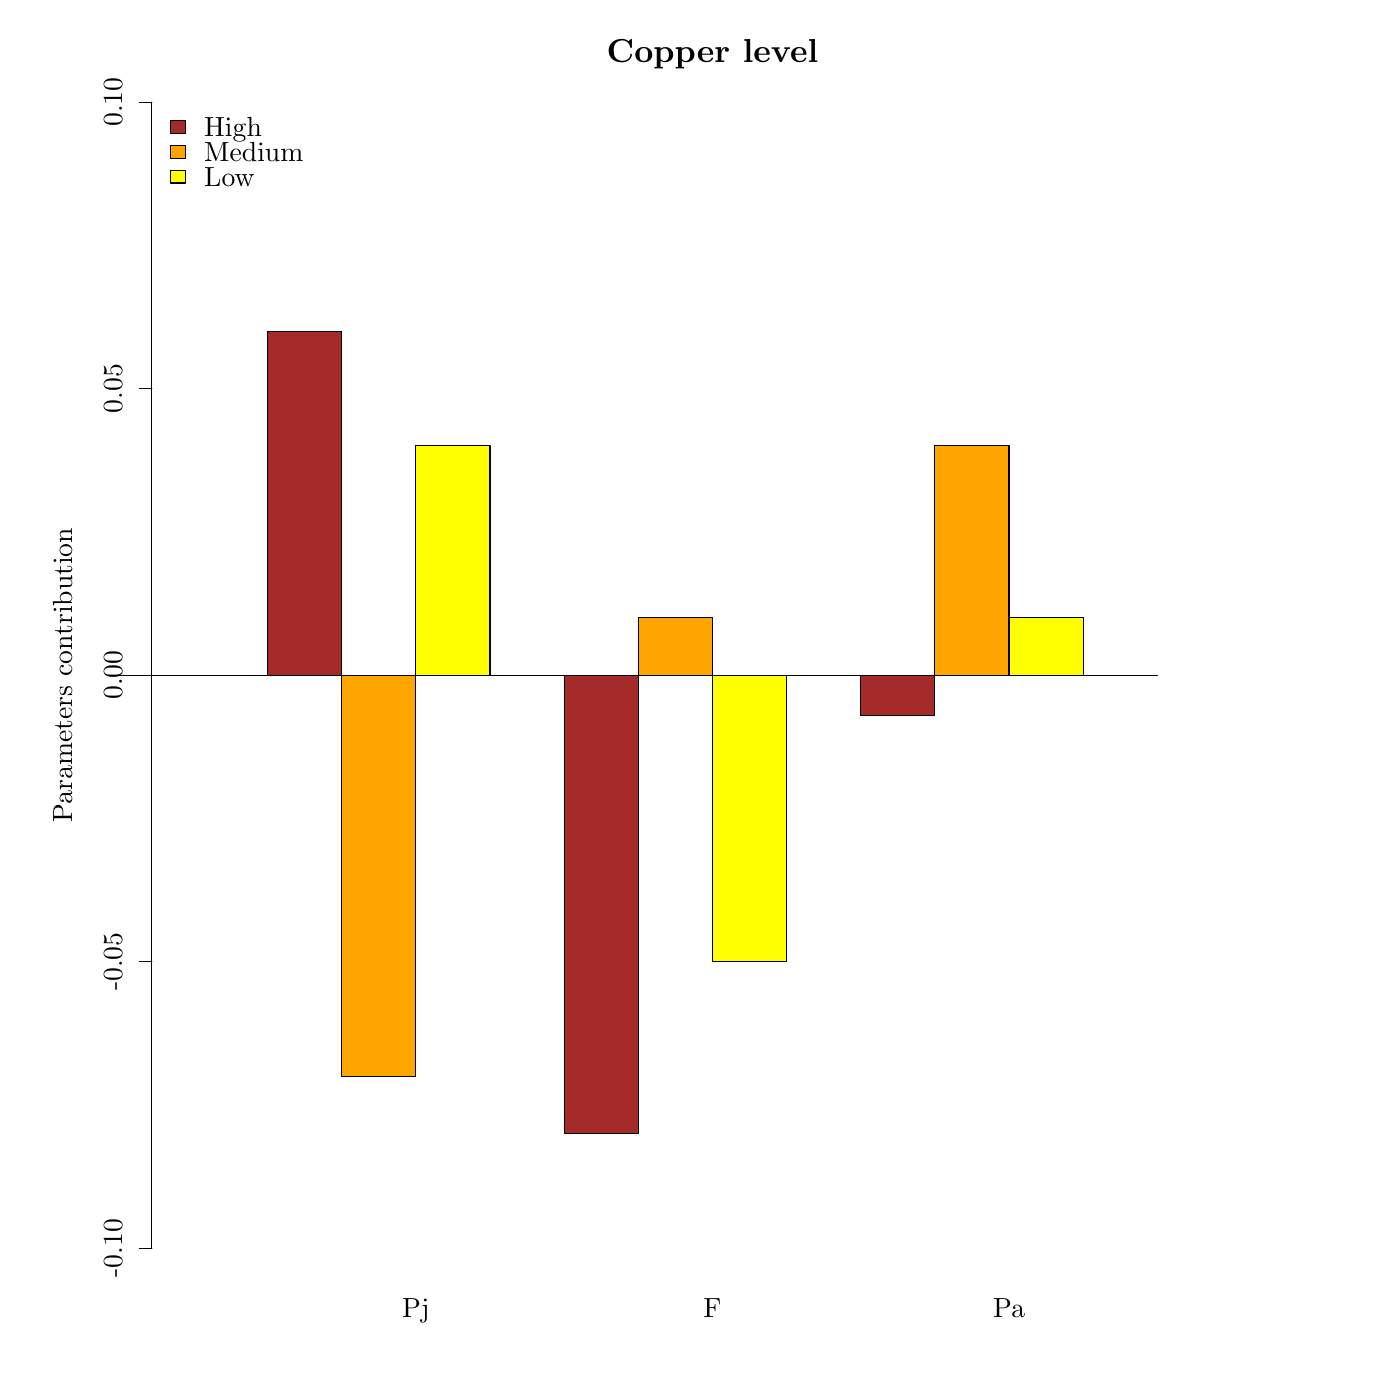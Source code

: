 % Created by tikzDevice version 0.10.1 on 2016-04-05 18:19:50
% !TEX encoding = UTF-8 Unicode
\documentclass{article}
\nonstopmode

\usepackage{tikz}

\usepackage[active,tightpage,psfixbb]{preview}

\PreviewEnvironment{pgfpicture}

\setlength\PreviewBorder{0pt}

\newcommand{\SweaveOpts}[1]{}  % do not interfere with LaTeX
\newcommand{\SweaveInput}[1]{} % because they are not real TeX commands
\newcommand{\Sexpr}[1]{}       % will only be parsed by R


\usepackage[utf8]{inputenc}
\usepackage{amsmath}
\usepackage{graphicx}
%\usepackage{bbold}
\usepackage{tikz}
%\usepackage{silence}
\usepackage{mdframed}
%\WarningFilter{mdframed}{You got a bad break}
\usepackage[colorinlistoftodos]{todonotes}
%\usepackage{listings}
\usepackage{listingsutf8}
\usepackage{color}
\colorlet{exampcol}{blue!10}
\usepackage{multicol}
\usepackage[answerdelayed]{exercise}
\usepackage{booktabs}
\usepackage{caption}

\title{BIO311: Population Ecology\\ \textit{Prac 9: Population Matrices \& LTRE}}

\setcounter{tocdepth}{1} % Determines the depth of the table of contents;; 0:chapters, 1: chapters and sections, 2: chapters,sections and subsections

%\renewcommand{\theExercise}{\thechapter.\arabic{Exercise}}%


\begin{document}

\begin{tikzpicture}[x=1pt,y=1pt]
\definecolor{fillColor}{RGB}{255,255,255}
\path[use as bounding box,fill=fillColor,fill opacity=0.00] (0,0) rectangle (505.89,505.89);
\begin{scope}
\path[clip] (  0.00,  0.00) rectangle (505.89,505.89);
\definecolor{drawColor}{RGB}{0,0,0}
\definecolor{fillColor}{RGB}{165,42,42}

\path[draw=drawColor,line width= 0.4pt,line join=round,line cap=round,fill=fillColor] ( 96.70,261.94) rectangle (123.49,386.17);
\definecolor{fillColor}{RGB}{255,165,0}

\path[draw=drawColor,line width= 0.4pt,line join=round,line cap=round,fill=fillColor] (123.49,261.94) rectangle (150.28,117.01);
\definecolor{fillColor}{RGB}{255,255,0}

\path[draw=drawColor,line width= 0.4pt,line join=round,line cap=round,fill=fillColor] (150.28,261.94) rectangle (177.07,344.76);
\definecolor{fillColor}{RGB}{165,42,42}

\path[draw=drawColor,line width= 0.4pt,line join=round,line cap=round,fill=fillColor] (203.86,261.94) rectangle (230.65, 96.31);
\definecolor{fillColor}{RGB}{255,165,0}

\path[draw=drawColor,line width= 0.4pt,line join=round,line cap=round,fill=fillColor] (230.65,261.94) rectangle (257.44,282.65);
\definecolor{fillColor}{RGB}{255,255,0}

\path[draw=drawColor,line width= 0.4pt,line join=round,line cap=round,fill=fillColor] (257.44,261.94) rectangle (284.24,158.42);
\definecolor{fillColor}{RGB}{165,42,42}

\path[draw=drawColor,line width= 0.4pt,line join=round,line cap=round,fill=fillColor] (311.03,261.94) rectangle (337.82,247.45);
\definecolor{fillColor}{RGB}{255,165,0}

\path[draw=drawColor,line width= 0.4pt,line join=round,line cap=round,fill=fillColor] (337.82,261.94) rectangle (364.61,344.76);
\definecolor{fillColor}{RGB}{255,255,0}

\path[draw=drawColor,line width= 0.4pt,line join=round,line cap=round,fill=fillColor] (364.61,261.94) rectangle (391.40,282.65);

\node[text=drawColor,anchor=base,inner sep=0pt, outer sep=0pt, scale=  1.20] at (257.44,483.30) {\bfseries Copper level};

\node[text=drawColor,rotate= 90.00,anchor=base,inner sep=0pt, outer sep=0pt, scale=  1.00] at ( 26.10,261.94) {Parameters contribution};
\end{scope}
\begin{scope}
\path[clip] (  0.00,  0.00) rectangle (505.89,505.89);
\definecolor{drawColor}{RGB}{0,0,0}

\path[draw=drawColor,line width= 0.4pt,line join=round,line cap=round] ( 54.90, 54.90) -- ( 54.90,468.99);

\path[draw=drawColor,line width= 0.4pt,line join=round,line cap=round] ( 54.90, 54.90) -- ( 50.40, 54.90);

\path[draw=drawColor,line width= 0.4pt,line join=round,line cap=round] ( 54.90,158.42) -- ( 50.40,158.42);

\path[draw=drawColor,line width= 0.4pt,line join=round,line cap=round] ( 54.90,261.94) -- ( 50.40,261.94);

\path[draw=drawColor,line width= 0.4pt,line join=round,line cap=round] ( 54.90,365.47) -- ( 50.40,365.47);

\path[draw=drawColor,line width= 0.4pt,line join=round,line cap=round] ( 54.90,468.99) -- ( 50.40,468.99);

\node[text=drawColor,rotate= 90.00,anchor=base,inner sep=0pt, outer sep=0pt, scale=  1.00] at ( 44.10, 54.90) {-0.10};

\node[text=drawColor,rotate= 90.00,anchor=base,inner sep=0pt, outer sep=0pt, scale=  1.00] at ( 44.10,158.42) {-0.05};

\node[text=drawColor,rotate= 90.00,anchor=base,inner sep=0pt, outer sep=0pt, scale=  1.00] at ( 44.10,261.94) {0.00};

\node[text=drawColor,rotate= 90.00,anchor=base,inner sep=0pt, outer sep=0pt, scale=  1.00] at ( 44.10,365.47) {0.05};

\node[text=drawColor,rotate= 90.00,anchor=base,inner sep=0pt, outer sep=0pt, scale=  1.00] at ( 44.10,468.99) {0.10};
\end{scope}
\begin{scope}
\path[clip] (  0.00,  0.00) rectangle (505.89,505.89);
\definecolor{drawColor}{RGB}{0,0,0}

\path[draw=drawColor,line width= 0.4pt,line join=round,line cap=round] ( 43.11,261.94) -- (418.19,261.94);
\definecolor{fillColor}{RGB}{165,42,42}

\path[draw=drawColor,line width= 0.4pt,line join=round,line cap=round,fill=fillColor] ( 61.65,462.24) rectangle ( 67.05,457.74);
\definecolor{fillColor}{RGB}{255,165,0}

\path[draw=drawColor,line width= 0.4pt,line join=round,line cap=round,fill=fillColor] ( 61.65,453.24) rectangle ( 67.05,448.74);
\definecolor{fillColor}{RGB}{255,255,0}

\path[draw=drawColor,line width= 0.4pt,line join=round,line cap=round,fill=fillColor] ( 61.65,444.24) rectangle ( 67.05,439.74);

\node[text=drawColor,anchor=base west,inner sep=0pt, outer sep=0pt, scale=  1.00] at ( 73.80,456.55) {High};

\node[text=drawColor,anchor=base west,inner sep=0pt, outer sep=0pt, scale=  1.00] at ( 73.80,447.55) {Medium};

\node[text=drawColor,anchor=base west,inner sep=0pt, outer sep=0pt, scale=  1.00] at ( 73.80,438.55) {Low};
\end{scope}
\begin{scope}
\path[clip] (  0.00,  0.00) rectangle (505.89,505.89);
\definecolor{drawColor}{RGB}{0,0,0}

\node[text=drawColor,anchor=base,inner sep=0pt, outer sep=0pt, scale=  1.00] at (150.28, 29.70) {Pj};

\node[text=drawColor,anchor=base,inner sep=0pt, outer sep=0pt, scale=  1.00] at (257.44, 29.70) {F};

\node[text=drawColor,anchor=base,inner sep=0pt, outer sep=0pt, scale=  1.00] at (364.61, 29.70) {Pa};
\end{scope}
\end{tikzpicture}

\end{document}
